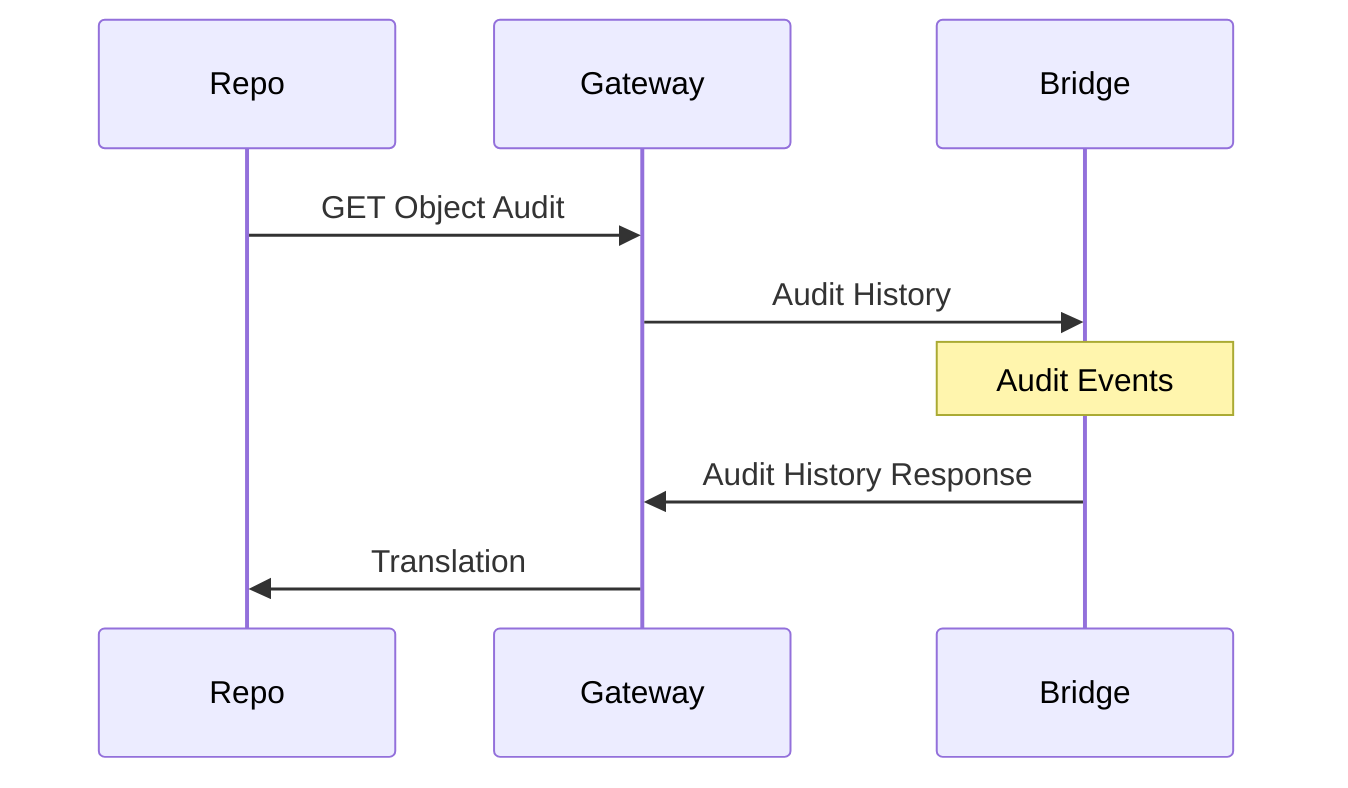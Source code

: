 sequenceDiagram
  participant R as Repo
  participant G as Gateway
  participant B as Bridge

  R ->> G: GET Object Audit
  G ->> B: Audit History
  Note over B: Audit Events
  B ->> G: Audit History Response
  G ->> R: Translation